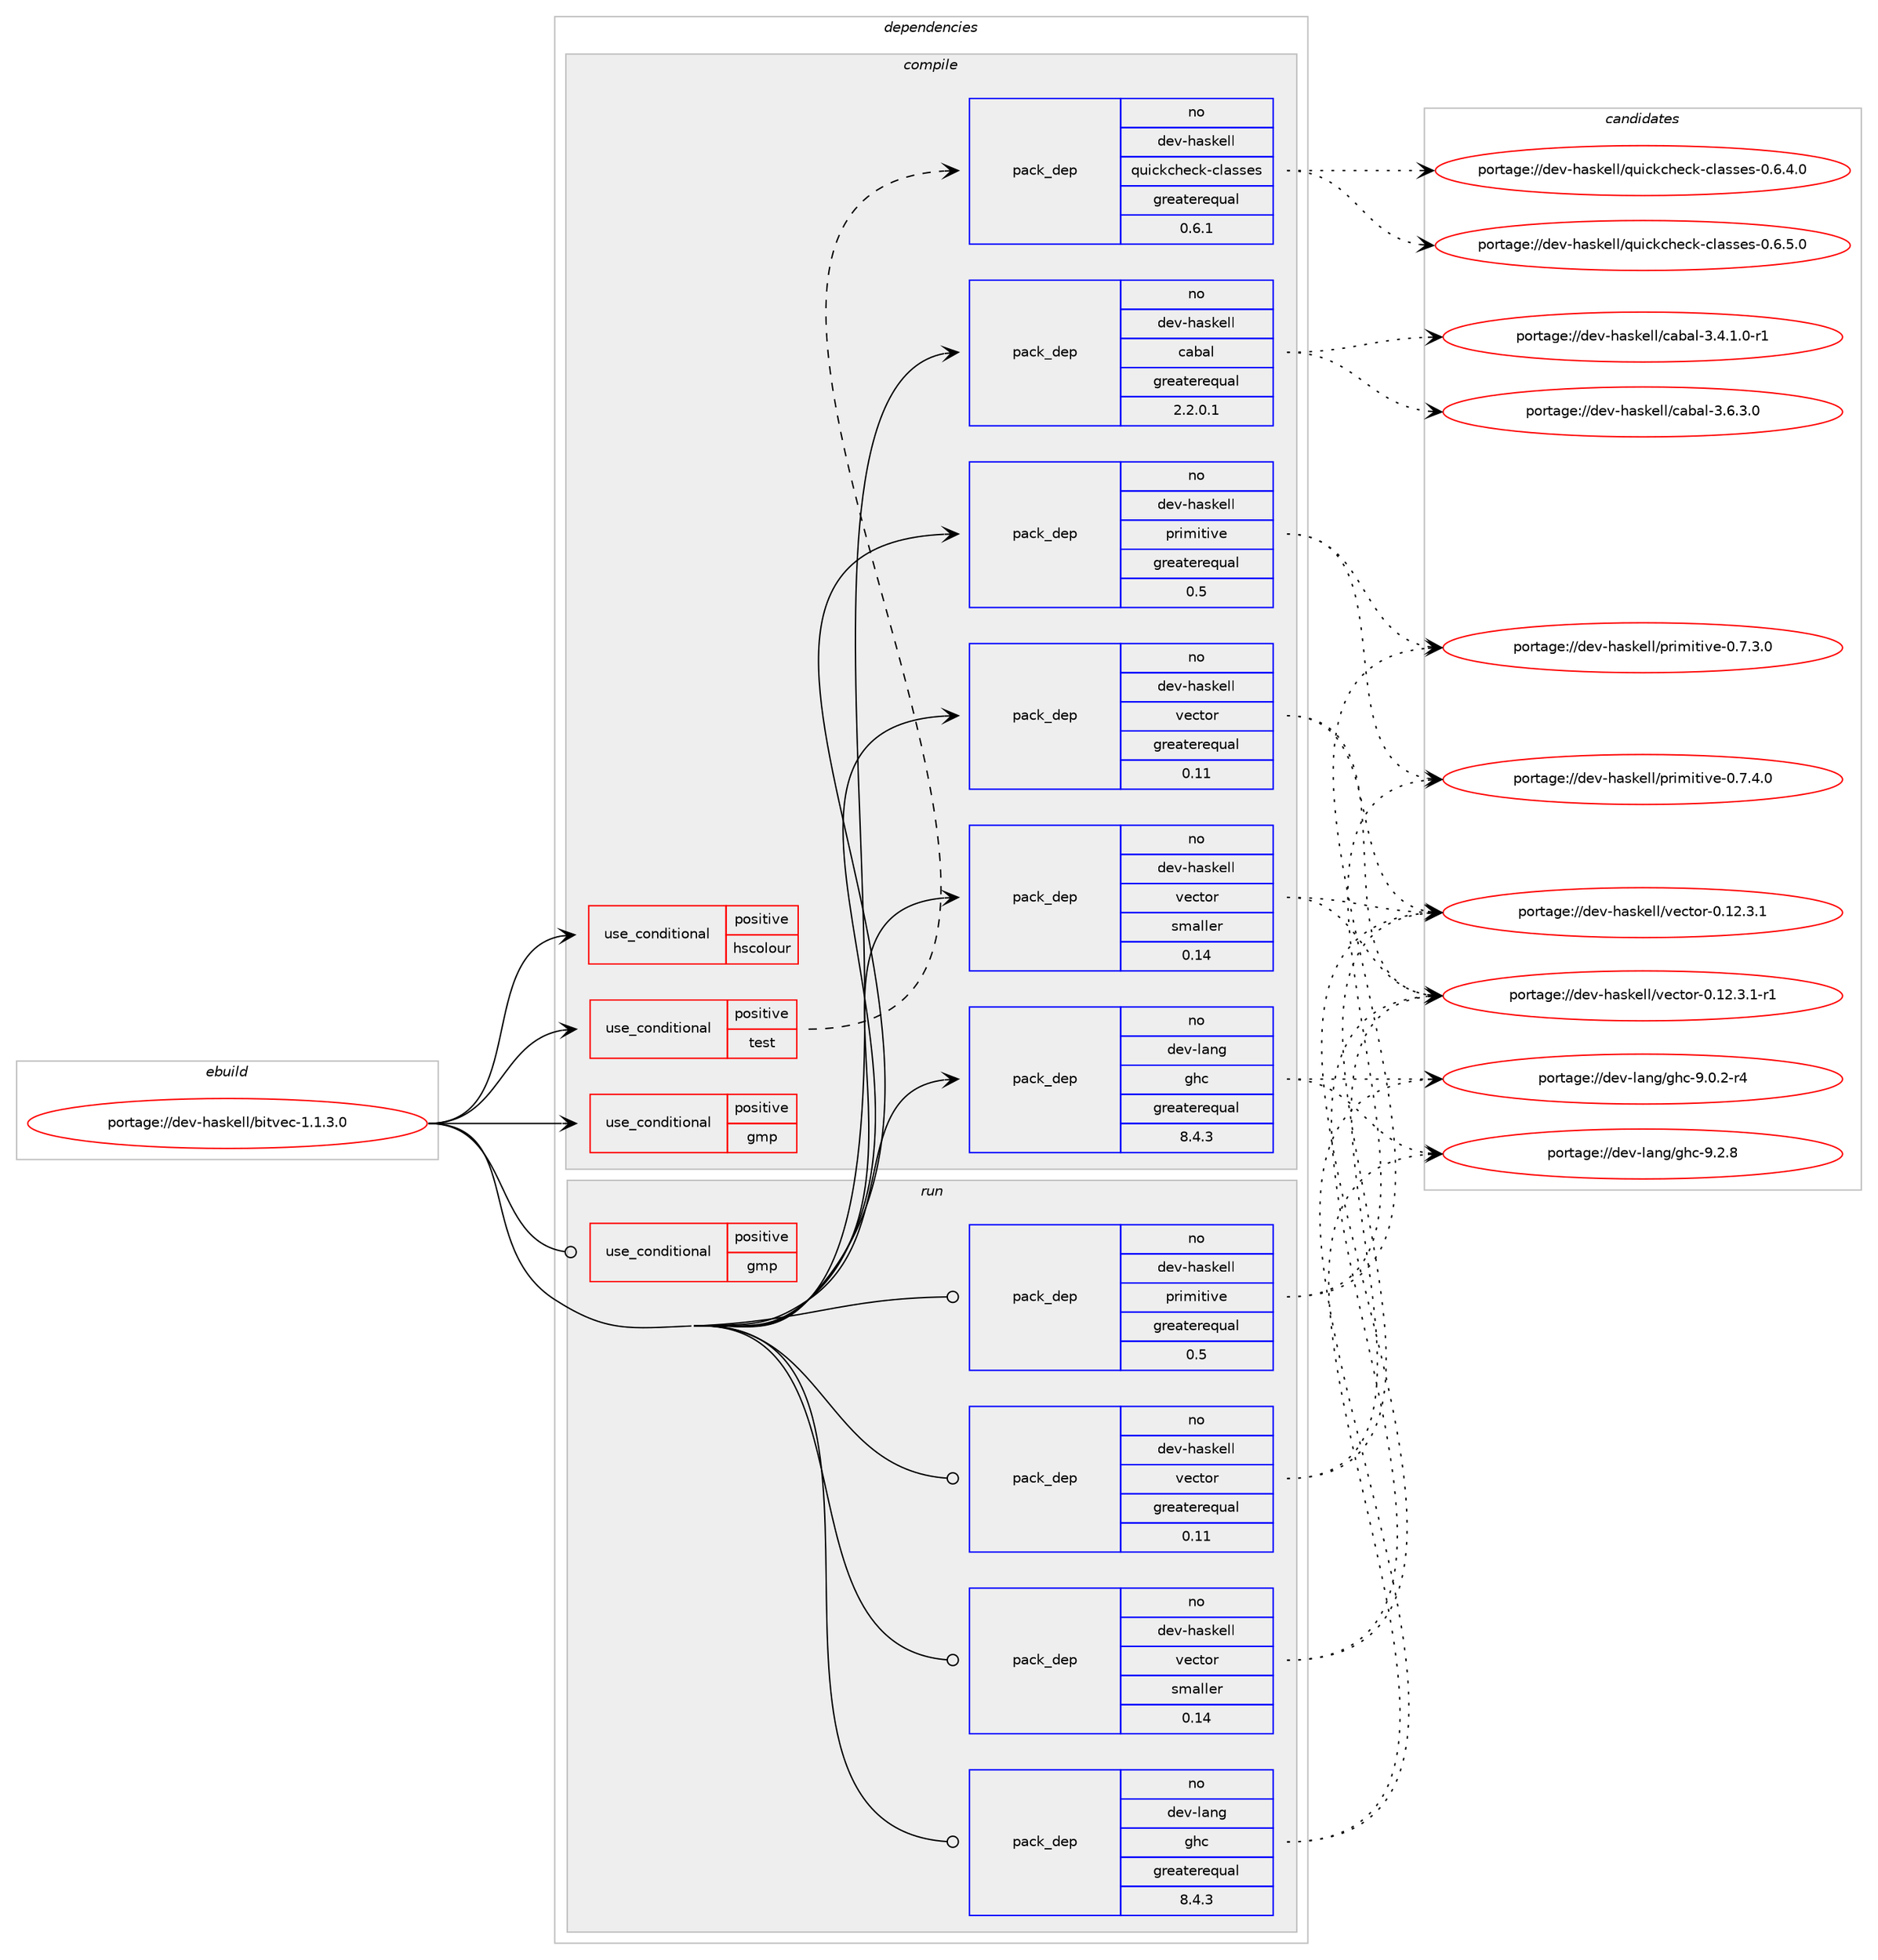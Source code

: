 digraph prolog {

# *************
# Graph options
# *************

newrank=true;
concentrate=true;
compound=true;
graph [rankdir=LR,fontname=Helvetica,fontsize=10,ranksep=1.5];#, ranksep=2.5, nodesep=0.2];
edge  [arrowhead=vee];
node  [fontname=Helvetica,fontsize=10];

# **********
# The ebuild
# **********

subgraph cluster_leftcol {
color=gray;
rank=same;
label=<<i>ebuild</i>>;
id [label="portage://dev-haskell/bitvec-1.1.3.0", color=red, width=4, href="../dev-haskell/bitvec-1.1.3.0.svg"];
}

# ****************
# The dependencies
# ****************

subgraph cluster_midcol {
color=gray;
label=<<i>dependencies</i>>;
subgraph cluster_compile {
fillcolor="#eeeeee";
style=filled;
label=<<i>compile</i>>;
subgraph cond19522 {
dependency35192 [label=<<TABLE BORDER="0" CELLBORDER="1" CELLSPACING="0" CELLPADDING="4"><TR><TD ROWSPAN="3" CELLPADDING="10">use_conditional</TD></TR><TR><TD>positive</TD></TR><TR><TD>gmp</TD></TR></TABLE>>, shape=none, color=red];
# *** BEGIN UNKNOWN DEPENDENCY TYPE (TODO) ***
# dependency35192 -> package_dependency(portage://dev-haskell/bitvec-1.1.3.0,install,no,dev-libs,gmp,none,[,,],[],[])
# *** END UNKNOWN DEPENDENCY TYPE (TODO) ***

}
id:e -> dependency35192:w [weight=20,style="solid",arrowhead="vee"];
subgraph cond19523 {
dependency35193 [label=<<TABLE BORDER="0" CELLBORDER="1" CELLSPACING="0" CELLPADDING="4"><TR><TD ROWSPAN="3" CELLPADDING="10">use_conditional</TD></TR><TR><TD>positive</TD></TR><TR><TD>hscolour</TD></TR></TABLE>>, shape=none, color=red];
# *** BEGIN UNKNOWN DEPENDENCY TYPE (TODO) ***
# dependency35193 -> package_dependency(portage://dev-haskell/bitvec-1.1.3.0,install,no,dev-haskell,hscolour,none,[,,],[],[])
# *** END UNKNOWN DEPENDENCY TYPE (TODO) ***

}
id:e -> dependency35193:w [weight=20,style="solid",arrowhead="vee"];
subgraph cond19524 {
dependency35194 [label=<<TABLE BORDER="0" CELLBORDER="1" CELLSPACING="0" CELLPADDING="4"><TR><TD ROWSPAN="3" CELLPADDING="10">use_conditional</TD></TR><TR><TD>positive</TD></TR><TR><TD>test</TD></TR></TABLE>>, shape=none, color=red];
subgraph pack14729 {
dependency35195 [label=<<TABLE BORDER="0" CELLBORDER="1" CELLSPACING="0" CELLPADDING="4" WIDTH="220"><TR><TD ROWSPAN="6" CELLPADDING="30">pack_dep</TD></TR><TR><TD WIDTH="110">no</TD></TR><TR><TD>dev-haskell</TD></TR><TR><TD>quickcheck-classes</TD></TR><TR><TD>greaterequal</TD></TR><TR><TD>0.6.1</TD></TR></TABLE>>, shape=none, color=blue];
}
dependency35194:e -> dependency35195:w [weight=20,style="dashed",arrowhead="vee"];
# *** BEGIN UNKNOWN DEPENDENCY TYPE (TODO) ***
# dependency35194 -> package_dependency(portage://dev-haskell/bitvec-1.1.3.0,install,no,dev-haskell,quickcheck-classes-base,none,[,,],[],[])
# *** END UNKNOWN DEPENDENCY TYPE (TODO) ***

# *** BEGIN UNKNOWN DEPENDENCY TYPE (TODO) ***
# dependency35194 -> package_dependency(portage://dev-haskell/bitvec-1.1.3.0,install,no,dev-haskell,tasty,none,[,,],[],[])
# *** END UNKNOWN DEPENDENCY TYPE (TODO) ***

# *** BEGIN UNKNOWN DEPENDENCY TYPE (TODO) ***
# dependency35194 -> package_dependency(portage://dev-haskell/bitvec-1.1.3.0,install,no,dev-haskell,tasty-quickcheck,none,[,,],[],[])
# *** END UNKNOWN DEPENDENCY TYPE (TODO) ***

}
id:e -> dependency35194:w [weight=20,style="solid",arrowhead="vee"];
subgraph pack14730 {
dependency35196 [label=<<TABLE BORDER="0" CELLBORDER="1" CELLSPACING="0" CELLPADDING="4" WIDTH="220"><TR><TD ROWSPAN="6" CELLPADDING="30">pack_dep</TD></TR><TR><TD WIDTH="110">no</TD></TR><TR><TD>dev-haskell</TD></TR><TR><TD>cabal</TD></TR><TR><TD>greaterequal</TD></TR><TR><TD>2.2.0.1</TD></TR></TABLE>>, shape=none, color=blue];
}
id:e -> dependency35196:w [weight=20,style="solid",arrowhead="vee"];
subgraph pack14731 {
dependency35197 [label=<<TABLE BORDER="0" CELLBORDER="1" CELLSPACING="0" CELLPADDING="4" WIDTH="220"><TR><TD ROWSPAN="6" CELLPADDING="30">pack_dep</TD></TR><TR><TD WIDTH="110">no</TD></TR><TR><TD>dev-haskell</TD></TR><TR><TD>primitive</TD></TR><TR><TD>greaterequal</TD></TR><TR><TD>0.5</TD></TR></TABLE>>, shape=none, color=blue];
}
id:e -> dependency35197:w [weight=20,style="solid",arrowhead="vee"];
subgraph pack14732 {
dependency35198 [label=<<TABLE BORDER="0" CELLBORDER="1" CELLSPACING="0" CELLPADDING="4" WIDTH="220"><TR><TD ROWSPAN="6" CELLPADDING="30">pack_dep</TD></TR><TR><TD WIDTH="110">no</TD></TR><TR><TD>dev-haskell</TD></TR><TR><TD>vector</TD></TR><TR><TD>greaterequal</TD></TR><TR><TD>0.11</TD></TR></TABLE>>, shape=none, color=blue];
}
id:e -> dependency35198:w [weight=20,style="solid",arrowhead="vee"];
subgraph pack14733 {
dependency35199 [label=<<TABLE BORDER="0" CELLBORDER="1" CELLSPACING="0" CELLPADDING="4" WIDTH="220"><TR><TD ROWSPAN="6" CELLPADDING="30">pack_dep</TD></TR><TR><TD WIDTH="110">no</TD></TR><TR><TD>dev-haskell</TD></TR><TR><TD>vector</TD></TR><TR><TD>smaller</TD></TR><TR><TD>0.14</TD></TR></TABLE>>, shape=none, color=blue];
}
id:e -> dependency35199:w [weight=20,style="solid",arrowhead="vee"];
subgraph pack14734 {
dependency35200 [label=<<TABLE BORDER="0" CELLBORDER="1" CELLSPACING="0" CELLPADDING="4" WIDTH="220"><TR><TD ROWSPAN="6" CELLPADDING="30">pack_dep</TD></TR><TR><TD WIDTH="110">no</TD></TR><TR><TD>dev-lang</TD></TR><TR><TD>ghc</TD></TR><TR><TD>greaterequal</TD></TR><TR><TD>8.4.3</TD></TR></TABLE>>, shape=none, color=blue];
}
id:e -> dependency35200:w [weight=20,style="solid",arrowhead="vee"];
}
subgraph cluster_compileandrun {
fillcolor="#eeeeee";
style=filled;
label=<<i>compile and run</i>>;
}
subgraph cluster_run {
fillcolor="#eeeeee";
style=filled;
label=<<i>run</i>>;
subgraph cond19525 {
dependency35201 [label=<<TABLE BORDER="0" CELLBORDER="1" CELLSPACING="0" CELLPADDING="4"><TR><TD ROWSPAN="3" CELLPADDING="10">use_conditional</TD></TR><TR><TD>positive</TD></TR><TR><TD>gmp</TD></TR></TABLE>>, shape=none, color=red];
# *** BEGIN UNKNOWN DEPENDENCY TYPE (TODO) ***
# dependency35201 -> package_dependency(portage://dev-haskell/bitvec-1.1.3.0,run,no,dev-libs,gmp,none,[,,],[],[])
# *** END UNKNOWN DEPENDENCY TYPE (TODO) ***

}
id:e -> dependency35201:w [weight=20,style="solid",arrowhead="odot"];
subgraph pack14735 {
dependency35202 [label=<<TABLE BORDER="0" CELLBORDER="1" CELLSPACING="0" CELLPADDING="4" WIDTH="220"><TR><TD ROWSPAN="6" CELLPADDING="30">pack_dep</TD></TR><TR><TD WIDTH="110">no</TD></TR><TR><TD>dev-haskell</TD></TR><TR><TD>primitive</TD></TR><TR><TD>greaterequal</TD></TR><TR><TD>0.5</TD></TR></TABLE>>, shape=none, color=blue];
}
id:e -> dependency35202:w [weight=20,style="solid",arrowhead="odot"];
subgraph pack14736 {
dependency35203 [label=<<TABLE BORDER="0" CELLBORDER="1" CELLSPACING="0" CELLPADDING="4" WIDTH="220"><TR><TD ROWSPAN="6" CELLPADDING="30">pack_dep</TD></TR><TR><TD WIDTH="110">no</TD></TR><TR><TD>dev-haskell</TD></TR><TR><TD>vector</TD></TR><TR><TD>greaterequal</TD></TR><TR><TD>0.11</TD></TR></TABLE>>, shape=none, color=blue];
}
id:e -> dependency35203:w [weight=20,style="solid",arrowhead="odot"];
subgraph pack14737 {
dependency35204 [label=<<TABLE BORDER="0" CELLBORDER="1" CELLSPACING="0" CELLPADDING="4" WIDTH="220"><TR><TD ROWSPAN="6" CELLPADDING="30">pack_dep</TD></TR><TR><TD WIDTH="110">no</TD></TR><TR><TD>dev-haskell</TD></TR><TR><TD>vector</TD></TR><TR><TD>smaller</TD></TR><TR><TD>0.14</TD></TR></TABLE>>, shape=none, color=blue];
}
id:e -> dependency35204:w [weight=20,style="solid",arrowhead="odot"];
subgraph pack14738 {
dependency35205 [label=<<TABLE BORDER="0" CELLBORDER="1" CELLSPACING="0" CELLPADDING="4" WIDTH="220"><TR><TD ROWSPAN="6" CELLPADDING="30">pack_dep</TD></TR><TR><TD WIDTH="110">no</TD></TR><TR><TD>dev-lang</TD></TR><TR><TD>ghc</TD></TR><TR><TD>greaterequal</TD></TR><TR><TD>8.4.3</TD></TR></TABLE>>, shape=none, color=blue];
}
id:e -> dependency35205:w [weight=20,style="solid",arrowhead="odot"];
# *** BEGIN UNKNOWN DEPENDENCY TYPE (TODO) ***
# id -> package_dependency(portage://dev-haskell/bitvec-1.1.3.0,run,no,dev-lang,ghc,none,[,,],any_same_slot,[use(optenable(profile),none)])
# *** END UNKNOWN DEPENDENCY TYPE (TODO) ***

}
}

# **************
# The candidates
# **************

subgraph cluster_choices {
rank=same;
color=gray;
label=<<i>candidates</i>>;

subgraph choice14729 {
color=black;
nodesep=1;
choice1001011184510497115107101108108471131171059910799104101991074599108971151151011154548465446524648 [label="portage://dev-haskell/quickcheck-classes-0.6.4.0", color=red, width=4,href="../dev-haskell/quickcheck-classes-0.6.4.0.svg"];
choice1001011184510497115107101108108471131171059910799104101991074599108971151151011154548465446534648 [label="portage://dev-haskell/quickcheck-classes-0.6.5.0", color=red, width=4,href="../dev-haskell/quickcheck-classes-0.6.5.0.svg"];
dependency35195:e -> choice1001011184510497115107101108108471131171059910799104101991074599108971151151011154548465446524648:w [style=dotted,weight="100"];
dependency35195:e -> choice1001011184510497115107101108108471131171059910799104101991074599108971151151011154548465446534648:w [style=dotted,weight="100"];
}
subgraph choice14730 {
color=black;
nodesep=1;
choice1001011184510497115107101108108479997989710845514652464946484511449 [label="portage://dev-haskell/cabal-3.4.1.0-r1", color=red, width=4,href="../dev-haskell/cabal-3.4.1.0-r1.svg"];
choice100101118451049711510710110810847999798971084551465446514648 [label="portage://dev-haskell/cabal-3.6.3.0", color=red, width=4,href="../dev-haskell/cabal-3.6.3.0.svg"];
dependency35196:e -> choice1001011184510497115107101108108479997989710845514652464946484511449:w [style=dotted,weight="100"];
dependency35196:e -> choice100101118451049711510710110810847999798971084551465446514648:w [style=dotted,weight="100"];
}
subgraph choice14731 {
color=black;
nodesep=1;
choice1001011184510497115107101108108471121141051091051161051181014548465546514648 [label="portage://dev-haskell/primitive-0.7.3.0", color=red, width=4,href="../dev-haskell/primitive-0.7.3.0.svg"];
choice1001011184510497115107101108108471121141051091051161051181014548465546524648 [label="portage://dev-haskell/primitive-0.7.4.0", color=red, width=4,href="../dev-haskell/primitive-0.7.4.0.svg"];
dependency35197:e -> choice1001011184510497115107101108108471121141051091051161051181014548465546514648:w [style=dotted,weight="100"];
dependency35197:e -> choice1001011184510497115107101108108471121141051091051161051181014548465546524648:w [style=dotted,weight="100"];
}
subgraph choice14732 {
color=black;
nodesep=1;
choice10010111845104971151071011081084711810199116111114454846495046514649 [label="portage://dev-haskell/vector-0.12.3.1", color=red, width=4,href="../dev-haskell/vector-0.12.3.1.svg"];
choice100101118451049711510710110810847118101991161111144548464950465146494511449 [label="portage://dev-haskell/vector-0.12.3.1-r1", color=red, width=4,href="../dev-haskell/vector-0.12.3.1-r1.svg"];
dependency35198:e -> choice10010111845104971151071011081084711810199116111114454846495046514649:w [style=dotted,weight="100"];
dependency35198:e -> choice100101118451049711510710110810847118101991161111144548464950465146494511449:w [style=dotted,weight="100"];
}
subgraph choice14733 {
color=black;
nodesep=1;
choice10010111845104971151071011081084711810199116111114454846495046514649 [label="portage://dev-haskell/vector-0.12.3.1", color=red, width=4,href="../dev-haskell/vector-0.12.3.1.svg"];
choice100101118451049711510710110810847118101991161111144548464950465146494511449 [label="portage://dev-haskell/vector-0.12.3.1-r1", color=red, width=4,href="../dev-haskell/vector-0.12.3.1-r1.svg"];
dependency35199:e -> choice10010111845104971151071011081084711810199116111114454846495046514649:w [style=dotted,weight="100"];
dependency35199:e -> choice100101118451049711510710110810847118101991161111144548464950465146494511449:w [style=dotted,weight="100"];
}
subgraph choice14734 {
color=black;
nodesep=1;
choice100101118451089711010347103104994557464846504511452 [label="portage://dev-lang/ghc-9.0.2-r4", color=red, width=4,href="../dev-lang/ghc-9.0.2-r4.svg"];
choice10010111845108971101034710310499455746504656 [label="portage://dev-lang/ghc-9.2.8", color=red, width=4,href="../dev-lang/ghc-9.2.8.svg"];
dependency35200:e -> choice100101118451089711010347103104994557464846504511452:w [style=dotted,weight="100"];
dependency35200:e -> choice10010111845108971101034710310499455746504656:w [style=dotted,weight="100"];
}
subgraph choice14735 {
color=black;
nodesep=1;
choice1001011184510497115107101108108471121141051091051161051181014548465546514648 [label="portage://dev-haskell/primitive-0.7.3.0", color=red, width=4,href="../dev-haskell/primitive-0.7.3.0.svg"];
choice1001011184510497115107101108108471121141051091051161051181014548465546524648 [label="portage://dev-haskell/primitive-0.7.4.0", color=red, width=4,href="../dev-haskell/primitive-0.7.4.0.svg"];
dependency35202:e -> choice1001011184510497115107101108108471121141051091051161051181014548465546514648:w [style=dotted,weight="100"];
dependency35202:e -> choice1001011184510497115107101108108471121141051091051161051181014548465546524648:w [style=dotted,weight="100"];
}
subgraph choice14736 {
color=black;
nodesep=1;
choice10010111845104971151071011081084711810199116111114454846495046514649 [label="portage://dev-haskell/vector-0.12.3.1", color=red, width=4,href="../dev-haskell/vector-0.12.3.1.svg"];
choice100101118451049711510710110810847118101991161111144548464950465146494511449 [label="portage://dev-haskell/vector-0.12.3.1-r1", color=red, width=4,href="../dev-haskell/vector-0.12.3.1-r1.svg"];
dependency35203:e -> choice10010111845104971151071011081084711810199116111114454846495046514649:w [style=dotted,weight="100"];
dependency35203:e -> choice100101118451049711510710110810847118101991161111144548464950465146494511449:w [style=dotted,weight="100"];
}
subgraph choice14737 {
color=black;
nodesep=1;
choice10010111845104971151071011081084711810199116111114454846495046514649 [label="portage://dev-haskell/vector-0.12.3.1", color=red, width=4,href="../dev-haskell/vector-0.12.3.1.svg"];
choice100101118451049711510710110810847118101991161111144548464950465146494511449 [label="portage://dev-haskell/vector-0.12.3.1-r1", color=red, width=4,href="../dev-haskell/vector-0.12.3.1-r1.svg"];
dependency35204:e -> choice10010111845104971151071011081084711810199116111114454846495046514649:w [style=dotted,weight="100"];
dependency35204:e -> choice100101118451049711510710110810847118101991161111144548464950465146494511449:w [style=dotted,weight="100"];
}
subgraph choice14738 {
color=black;
nodesep=1;
choice100101118451089711010347103104994557464846504511452 [label="portage://dev-lang/ghc-9.0.2-r4", color=red, width=4,href="../dev-lang/ghc-9.0.2-r4.svg"];
choice10010111845108971101034710310499455746504656 [label="portage://dev-lang/ghc-9.2.8", color=red, width=4,href="../dev-lang/ghc-9.2.8.svg"];
dependency35205:e -> choice100101118451089711010347103104994557464846504511452:w [style=dotted,weight="100"];
dependency35205:e -> choice10010111845108971101034710310499455746504656:w [style=dotted,weight="100"];
}
}

}
